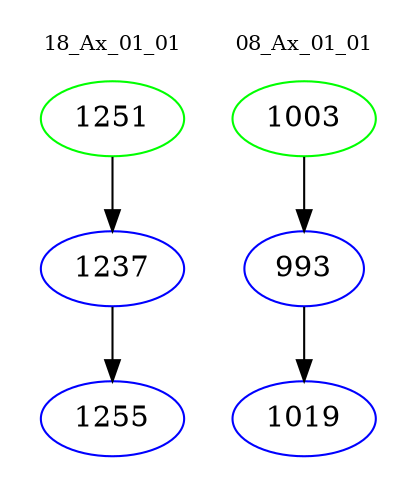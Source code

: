 digraph{
subgraph cluster_0 {
color = white
label = "18_Ax_01_01";
fontsize=10;
T0_1251 [label="1251", color="green"]
T0_1251 -> T0_1237 [color="black"]
T0_1237 [label="1237", color="blue"]
T0_1237 -> T0_1255 [color="black"]
T0_1255 [label="1255", color="blue"]
}
subgraph cluster_1 {
color = white
label = "08_Ax_01_01";
fontsize=10;
T1_1003 [label="1003", color="green"]
T1_1003 -> T1_993 [color="black"]
T1_993 [label="993", color="blue"]
T1_993 -> T1_1019 [color="black"]
T1_1019 [label="1019", color="blue"]
}
}
